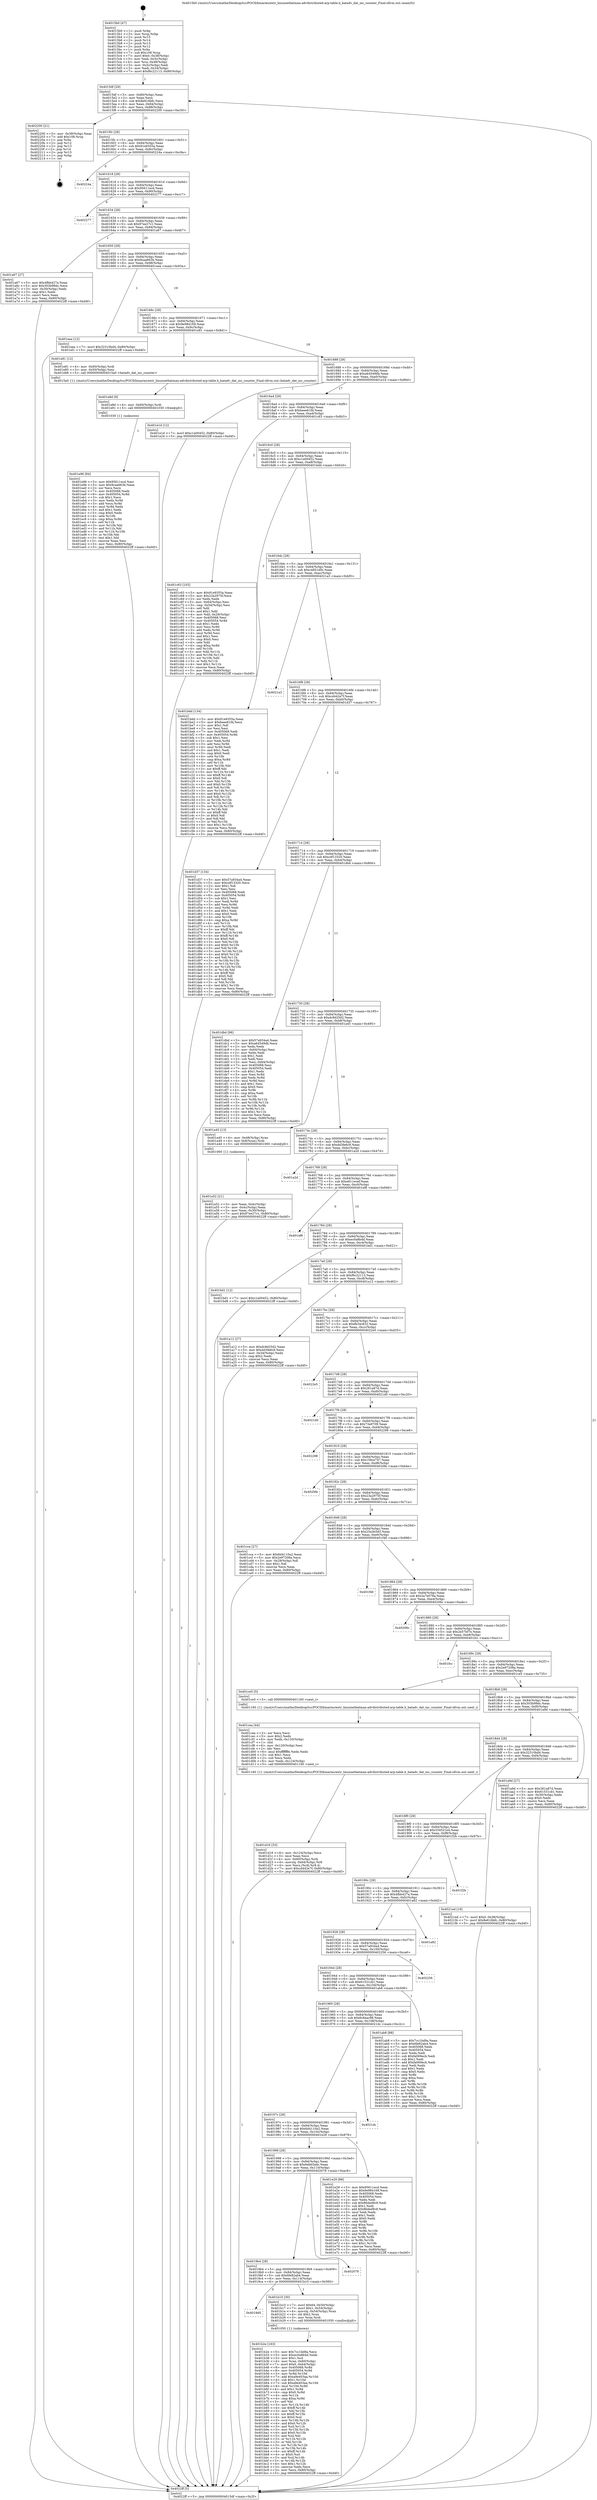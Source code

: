 digraph "0x4015b0" {
  label = "0x4015b0 (/mnt/c/Users/mathe/Desktop/tcc/POCII/binaries/extr_linuxnetbatman-advdistributed-arp-table.h_batadv_dat_inc_counter_Final-ollvm.out::main(0))"
  labelloc = "t"
  node[shape=record]

  Entry [label="",width=0.3,height=0.3,shape=circle,fillcolor=black,style=filled]
  "0x4015df" [label="{
     0x4015df [29]\l
     | [instrs]\l
     &nbsp;&nbsp;0x4015df \<+3\>: mov -0x80(%rbp),%eax\l
     &nbsp;&nbsp;0x4015e2 \<+2\>: mov %eax,%ecx\l
     &nbsp;&nbsp;0x4015e4 \<+6\>: sub $0x8e616bfc,%ecx\l
     &nbsp;&nbsp;0x4015ea \<+6\>: mov %eax,-0x84(%rbp)\l
     &nbsp;&nbsp;0x4015f0 \<+6\>: mov %ecx,-0x88(%rbp)\l
     &nbsp;&nbsp;0x4015f6 \<+6\>: je 0000000000402200 \<main+0xc50\>\l
  }"]
  "0x402200" [label="{
     0x402200 [21]\l
     | [instrs]\l
     &nbsp;&nbsp;0x402200 \<+3\>: mov -0x38(%rbp),%eax\l
     &nbsp;&nbsp;0x402203 \<+7\>: add $0x108,%rsp\l
     &nbsp;&nbsp;0x40220a \<+1\>: pop %rbx\l
     &nbsp;&nbsp;0x40220b \<+2\>: pop %r12\l
     &nbsp;&nbsp;0x40220d \<+2\>: pop %r13\l
     &nbsp;&nbsp;0x40220f \<+2\>: pop %r14\l
     &nbsp;&nbsp;0x402211 \<+2\>: pop %r15\l
     &nbsp;&nbsp;0x402213 \<+1\>: pop %rbp\l
     &nbsp;&nbsp;0x402214 \<+1\>: ret\l
  }"]
  "0x4015fc" [label="{
     0x4015fc [28]\l
     | [instrs]\l
     &nbsp;&nbsp;0x4015fc \<+5\>: jmp 0000000000401601 \<main+0x51\>\l
     &nbsp;&nbsp;0x401601 \<+6\>: mov -0x84(%rbp),%eax\l
     &nbsp;&nbsp;0x401607 \<+5\>: sub $0x91e9355a,%eax\l
     &nbsp;&nbsp;0x40160c \<+6\>: mov %eax,-0x8c(%rbp)\l
     &nbsp;&nbsp;0x401612 \<+6\>: je 000000000040224a \<main+0xc9a\>\l
  }"]
  Exit [label="",width=0.3,height=0.3,shape=circle,fillcolor=black,style=filled,peripheries=2]
  "0x40224a" [label="{
     0x40224a\l
  }", style=dashed]
  "0x401618" [label="{
     0x401618 [28]\l
     | [instrs]\l
     &nbsp;&nbsp;0x401618 \<+5\>: jmp 000000000040161d \<main+0x6d\>\l
     &nbsp;&nbsp;0x40161d \<+6\>: mov -0x84(%rbp),%eax\l
     &nbsp;&nbsp;0x401623 \<+5\>: sub $0x95611ecd,%eax\l
     &nbsp;&nbsp;0x401628 \<+6\>: mov %eax,-0x90(%rbp)\l
     &nbsp;&nbsp;0x40162e \<+6\>: je 0000000000402277 \<main+0xcc7\>\l
  }"]
  "0x401e96" [label="{
     0x401e96 [84]\l
     | [instrs]\l
     &nbsp;&nbsp;0x401e96 \<+5\>: mov $0x95611ecd,%esi\l
     &nbsp;&nbsp;0x401e9b \<+5\>: mov $0x9caa663b,%eax\l
     &nbsp;&nbsp;0x401ea0 \<+2\>: xor %ecx,%ecx\l
     &nbsp;&nbsp;0x401ea2 \<+7\>: mov 0x405068,%edx\l
     &nbsp;&nbsp;0x401ea9 \<+8\>: mov 0x405054,%r8d\l
     &nbsp;&nbsp;0x401eb1 \<+3\>: sub $0x1,%ecx\l
     &nbsp;&nbsp;0x401eb4 \<+3\>: mov %edx,%r9d\l
     &nbsp;&nbsp;0x401eb7 \<+3\>: add %ecx,%r9d\l
     &nbsp;&nbsp;0x401eba \<+4\>: imul %r9d,%edx\l
     &nbsp;&nbsp;0x401ebe \<+3\>: and $0x1,%edx\l
     &nbsp;&nbsp;0x401ec1 \<+3\>: cmp $0x0,%edx\l
     &nbsp;&nbsp;0x401ec4 \<+4\>: sete %r10b\l
     &nbsp;&nbsp;0x401ec8 \<+4\>: cmp $0xa,%r8d\l
     &nbsp;&nbsp;0x401ecc \<+4\>: setl %r11b\l
     &nbsp;&nbsp;0x401ed0 \<+3\>: mov %r10b,%bl\l
     &nbsp;&nbsp;0x401ed3 \<+3\>: and %r11b,%bl\l
     &nbsp;&nbsp;0x401ed6 \<+3\>: xor %r11b,%r10b\l
     &nbsp;&nbsp;0x401ed9 \<+3\>: or %r10b,%bl\l
     &nbsp;&nbsp;0x401edc \<+3\>: test $0x1,%bl\l
     &nbsp;&nbsp;0x401edf \<+3\>: cmovne %eax,%esi\l
     &nbsp;&nbsp;0x401ee2 \<+3\>: mov %esi,-0x80(%rbp)\l
     &nbsp;&nbsp;0x401ee5 \<+5\>: jmp 00000000004022ff \<main+0xd4f\>\l
  }"]
  "0x402277" [label="{
     0x402277\l
  }", style=dashed]
  "0x401634" [label="{
     0x401634 [28]\l
     | [instrs]\l
     &nbsp;&nbsp;0x401634 \<+5\>: jmp 0000000000401639 \<main+0x89\>\l
     &nbsp;&nbsp;0x401639 \<+6\>: mov -0x84(%rbp),%eax\l
     &nbsp;&nbsp;0x40163f \<+5\>: sub $0x97ee27c1,%eax\l
     &nbsp;&nbsp;0x401644 \<+6\>: mov %eax,-0x94(%rbp)\l
     &nbsp;&nbsp;0x40164a \<+6\>: je 0000000000401a67 \<main+0x4b7\>\l
  }"]
  "0x401e8d" [label="{
     0x401e8d [9]\l
     | [instrs]\l
     &nbsp;&nbsp;0x401e8d \<+4\>: mov -0x60(%rbp),%rdi\l
     &nbsp;&nbsp;0x401e91 \<+5\>: call 0000000000401030 \<free@plt\>\l
     | [calls]\l
     &nbsp;&nbsp;0x401030 \{1\} (unknown)\l
  }"]
  "0x401a67" [label="{
     0x401a67 [27]\l
     | [instrs]\l
     &nbsp;&nbsp;0x401a67 \<+5\>: mov $0x4fbb427a,%eax\l
     &nbsp;&nbsp;0x401a6c \<+5\>: mov $0x303b99dc,%ecx\l
     &nbsp;&nbsp;0x401a71 \<+3\>: mov -0x30(%rbp),%edx\l
     &nbsp;&nbsp;0x401a74 \<+3\>: cmp $0x1,%edx\l
     &nbsp;&nbsp;0x401a77 \<+3\>: cmovl %ecx,%eax\l
     &nbsp;&nbsp;0x401a7a \<+3\>: mov %eax,-0x80(%rbp)\l
     &nbsp;&nbsp;0x401a7d \<+5\>: jmp 00000000004022ff \<main+0xd4f\>\l
  }"]
  "0x401650" [label="{
     0x401650 [28]\l
     | [instrs]\l
     &nbsp;&nbsp;0x401650 \<+5\>: jmp 0000000000401655 \<main+0xa5\>\l
     &nbsp;&nbsp;0x401655 \<+6\>: mov -0x84(%rbp),%eax\l
     &nbsp;&nbsp;0x40165b \<+5\>: sub $0x9caa663b,%eax\l
     &nbsp;&nbsp;0x401660 \<+6\>: mov %eax,-0x98(%rbp)\l
     &nbsp;&nbsp;0x401666 \<+6\>: je 0000000000401eea \<main+0x93a\>\l
  }"]
  "0x401d16" [label="{
     0x401d16 [33]\l
     | [instrs]\l
     &nbsp;&nbsp;0x401d16 \<+6\>: mov -0x124(%rbp),%ecx\l
     &nbsp;&nbsp;0x401d1c \<+3\>: imul %eax,%ecx\l
     &nbsp;&nbsp;0x401d1f \<+4\>: mov -0x60(%rbp),%rdi\l
     &nbsp;&nbsp;0x401d23 \<+4\>: movslq -0x64(%rbp),%r8\l
     &nbsp;&nbsp;0x401d27 \<+4\>: mov %ecx,(%rdi,%r8,4)\l
     &nbsp;&nbsp;0x401d2b \<+7\>: movl $0xcd442e7f,-0x80(%rbp)\l
     &nbsp;&nbsp;0x401d32 \<+5\>: jmp 00000000004022ff \<main+0xd4f\>\l
  }"]
  "0x401eea" [label="{
     0x401eea [12]\l
     | [instrs]\l
     &nbsp;&nbsp;0x401eea \<+7\>: movl $0x32310bd4,-0x80(%rbp)\l
     &nbsp;&nbsp;0x401ef1 \<+5\>: jmp 00000000004022ff \<main+0xd4f\>\l
  }"]
  "0x40166c" [label="{
     0x40166c [28]\l
     | [instrs]\l
     &nbsp;&nbsp;0x40166c \<+5\>: jmp 0000000000401671 \<main+0xc1\>\l
     &nbsp;&nbsp;0x401671 \<+6\>: mov -0x84(%rbp),%eax\l
     &nbsp;&nbsp;0x401677 \<+5\>: sub $0x9e984169,%eax\l
     &nbsp;&nbsp;0x40167c \<+6\>: mov %eax,-0x9c(%rbp)\l
     &nbsp;&nbsp;0x401682 \<+6\>: je 0000000000401e81 \<main+0x8d1\>\l
  }"]
  "0x401cea" [label="{
     0x401cea [44]\l
     | [instrs]\l
     &nbsp;&nbsp;0x401cea \<+2\>: xor %ecx,%ecx\l
     &nbsp;&nbsp;0x401cec \<+5\>: mov $0x2,%edx\l
     &nbsp;&nbsp;0x401cf1 \<+6\>: mov %edx,-0x120(%rbp)\l
     &nbsp;&nbsp;0x401cf7 \<+1\>: cltd\l
     &nbsp;&nbsp;0x401cf8 \<+6\>: mov -0x120(%rbp),%esi\l
     &nbsp;&nbsp;0x401cfe \<+2\>: idiv %esi\l
     &nbsp;&nbsp;0x401d00 \<+6\>: imul $0xfffffffe,%edx,%edx\l
     &nbsp;&nbsp;0x401d06 \<+3\>: sub $0x1,%ecx\l
     &nbsp;&nbsp;0x401d09 \<+2\>: sub %ecx,%edx\l
     &nbsp;&nbsp;0x401d0b \<+6\>: mov %edx,-0x124(%rbp)\l
     &nbsp;&nbsp;0x401d11 \<+5\>: call 0000000000401160 \<next_i\>\l
     | [calls]\l
     &nbsp;&nbsp;0x401160 \{1\} (/mnt/c/Users/mathe/Desktop/tcc/POCII/binaries/extr_linuxnetbatman-advdistributed-arp-table.h_batadv_dat_inc_counter_Final-ollvm.out::next_i)\l
  }"]
  "0x401e81" [label="{
     0x401e81 [12]\l
     | [instrs]\l
     &nbsp;&nbsp;0x401e81 \<+4\>: mov -0x60(%rbp),%rdi\l
     &nbsp;&nbsp;0x401e85 \<+3\>: mov -0x50(%rbp),%esi\l
     &nbsp;&nbsp;0x401e88 \<+5\>: call 00000000004015a0 \<batadv_dat_inc_counter\>\l
     | [calls]\l
     &nbsp;&nbsp;0x4015a0 \{1\} (/mnt/c/Users/mathe/Desktop/tcc/POCII/binaries/extr_linuxnetbatman-advdistributed-arp-table.h_batadv_dat_inc_counter_Final-ollvm.out::batadv_dat_inc_counter)\l
  }"]
  "0x401688" [label="{
     0x401688 [28]\l
     | [instrs]\l
     &nbsp;&nbsp;0x401688 \<+5\>: jmp 000000000040168d \<main+0xdd\>\l
     &nbsp;&nbsp;0x40168d \<+6\>: mov -0x84(%rbp),%eax\l
     &nbsp;&nbsp;0x401693 \<+5\>: sub $0xa64549db,%eax\l
     &nbsp;&nbsp;0x401698 \<+6\>: mov %eax,-0xa0(%rbp)\l
     &nbsp;&nbsp;0x40169e \<+6\>: je 0000000000401e1d \<main+0x86d\>\l
  }"]
  "0x401b2e" [label="{
     0x401b2e [163]\l
     | [instrs]\l
     &nbsp;&nbsp;0x401b2e \<+5\>: mov $0x7cc1bd9a,%ecx\l
     &nbsp;&nbsp;0x401b33 \<+5\>: mov $0xec0a8b4d,%edx\l
     &nbsp;&nbsp;0x401b38 \<+3\>: mov $0x1,%sil\l
     &nbsp;&nbsp;0x401b3b \<+4\>: mov %rax,-0x60(%rbp)\l
     &nbsp;&nbsp;0x401b3f \<+7\>: movl $0x0,-0x64(%rbp)\l
     &nbsp;&nbsp;0x401b46 \<+8\>: mov 0x405068,%r8d\l
     &nbsp;&nbsp;0x401b4e \<+8\>: mov 0x405054,%r9d\l
     &nbsp;&nbsp;0x401b56 \<+3\>: mov %r8d,%r10d\l
     &nbsp;&nbsp;0x401b59 \<+7\>: add $0xa9e403aa,%r10d\l
     &nbsp;&nbsp;0x401b60 \<+4\>: sub $0x1,%r10d\l
     &nbsp;&nbsp;0x401b64 \<+7\>: sub $0xa9e403aa,%r10d\l
     &nbsp;&nbsp;0x401b6b \<+4\>: imul %r10d,%r8d\l
     &nbsp;&nbsp;0x401b6f \<+4\>: and $0x1,%r8d\l
     &nbsp;&nbsp;0x401b73 \<+4\>: cmp $0x0,%r8d\l
     &nbsp;&nbsp;0x401b77 \<+4\>: sete %r11b\l
     &nbsp;&nbsp;0x401b7b \<+4\>: cmp $0xa,%r9d\l
     &nbsp;&nbsp;0x401b7f \<+3\>: setl %bl\l
     &nbsp;&nbsp;0x401b82 \<+3\>: mov %r11b,%r14b\l
     &nbsp;&nbsp;0x401b85 \<+4\>: xor $0xff,%r14b\l
     &nbsp;&nbsp;0x401b89 \<+3\>: mov %bl,%r15b\l
     &nbsp;&nbsp;0x401b8c \<+4\>: xor $0xff,%r15b\l
     &nbsp;&nbsp;0x401b90 \<+4\>: xor $0x0,%sil\l
     &nbsp;&nbsp;0x401b94 \<+3\>: mov %r14b,%r12b\l
     &nbsp;&nbsp;0x401b97 \<+4\>: and $0x0,%r12b\l
     &nbsp;&nbsp;0x401b9b \<+3\>: and %sil,%r11b\l
     &nbsp;&nbsp;0x401b9e \<+3\>: mov %r15b,%r13b\l
     &nbsp;&nbsp;0x401ba1 \<+4\>: and $0x0,%r13b\l
     &nbsp;&nbsp;0x401ba5 \<+3\>: and %sil,%bl\l
     &nbsp;&nbsp;0x401ba8 \<+3\>: or %r11b,%r12b\l
     &nbsp;&nbsp;0x401bab \<+3\>: or %bl,%r13b\l
     &nbsp;&nbsp;0x401bae \<+3\>: xor %r13b,%r12b\l
     &nbsp;&nbsp;0x401bb1 \<+3\>: or %r15b,%r14b\l
     &nbsp;&nbsp;0x401bb4 \<+4\>: xor $0xff,%r14b\l
     &nbsp;&nbsp;0x401bb8 \<+4\>: or $0x0,%sil\l
     &nbsp;&nbsp;0x401bbc \<+3\>: and %sil,%r14b\l
     &nbsp;&nbsp;0x401bbf \<+3\>: or %r14b,%r12b\l
     &nbsp;&nbsp;0x401bc2 \<+4\>: test $0x1,%r12b\l
     &nbsp;&nbsp;0x401bc6 \<+3\>: cmovne %edx,%ecx\l
     &nbsp;&nbsp;0x401bc9 \<+3\>: mov %ecx,-0x80(%rbp)\l
     &nbsp;&nbsp;0x401bcc \<+5\>: jmp 00000000004022ff \<main+0xd4f\>\l
  }"]
  "0x401e1d" [label="{
     0x401e1d [12]\l
     | [instrs]\l
     &nbsp;&nbsp;0x401e1d \<+7\>: movl $0xc1a00452,-0x80(%rbp)\l
     &nbsp;&nbsp;0x401e24 \<+5\>: jmp 00000000004022ff \<main+0xd4f\>\l
  }"]
  "0x4016a4" [label="{
     0x4016a4 [28]\l
     | [instrs]\l
     &nbsp;&nbsp;0x4016a4 \<+5\>: jmp 00000000004016a9 \<main+0xf9\>\l
     &nbsp;&nbsp;0x4016a9 \<+6\>: mov -0x84(%rbp),%eax\l
     &nbsp;&nbsp;0x4016af \<+5\>: sub $0xbeee61fd,%eax\l
     &nbsp;&nbsp;0x4016b4 \<+6\>: mov %eax,-0xa4(%rbp)\l
     &nbsp;&nbsp;0x4016ba \<+6\>: je 0000000000401c63 \<main+0x6b3\>\l
  }"]
  "0x4019d0" [label="{
     0x4019d0\l
  }", style=dashed]
  "0x401c63" [label="{
     0x401c63 [103]\l
     | [instrs]\l
     &nbsp;&nbsp;0x401c63 \<+5\>: mov $0x91e9355a,%eax\l
     &nbsp;&nbsp;0x401c68 \<+5\>: mov $0x23a2975f,%ecx\l
     &nbsp;&nbsp;0x401c6d \<+2\>: xor %edx,%edx\l
     &nbsp;&nbsp;0x401c6f \<+3\>: mov -0x64(%rbp),%esi\l
     &nbsp;&nbsp;0x401c72 \<+3\>: cmp -0x54(%rbp),%esi\l
     &nbsp;&nbsp;0x401c75 \<+4\>: setl %dil\l
     &nbsp;&nbsp;0x401c79 \<+4\>: and $0x1,%dil\l
     &nbsp;&nbsp;0x401c7d \<+4\>: mov %dil,-0x29(%rbp)\l
     &nbsp;&nbsp;0x401c81 \<+7\>: mov 0x405068,%esi\l
     &nbsp;&nbsp;0x401c88 \<+8\>: mov 0x405054,%r8d\l
     &nbsp;&nbsp;0x401c90 \<+3\>: sub $0x1,%edx\l
     &nbsp;&nbsp;0x401c93 \<+3\>: mov %esi,%r9d\l
     &nbsp;&nbsp;0x401c96 \<+3\>: add %edx,%r9d\l
     &nbsp;&nbsp;0x401c99 \<+4\>: imul %r9d,%esi\l
     &nbsp;&nbsp;0x401c9d \<+3\>: and $0x1,%esi\l
     &nbsp;&nbsp;0x401ca0 \<+3\>: cmp $0x0,%esi\l
     &nbsp;&nbsp;0x401ca3 \<+4\>: sete %dil\l
     &nbsp;&nbsp;0x401ca7 \<+4\>: cmp $0xa,%r8d\l
     &nbsp;&nbsp;0x401cab \<+4\>: setl %r10b\l
     &nbsp;&nbsp;0x401caf \<+3\>: mov %dil,%r11b\l
     &nbsp;&nbsp;0x401cb2 \<+3\>: and %r10b,%r11b\l
     &nbsp;&nbsp;0x401cb5 \<+3\>: xor %r10b,%dil\l
     &nbsp;&nbsp;0x401cb8 \<+3\>: or %dil,%r11b\l
     &nbsp;&nbsp;0x401cbb \<+4\>: test $0x1,%r11b\l
     &nbsp;&nbsp;0x401cbf \<+3\>: cmovne %ecx,%eax\l
     &nbsp;&nbsp;0x401cc2 \<+3\>: mov %eax,-0x80(%rbp)\l
     &nbsp;&nbsp;0x401cc5 \<+5\>: jmp 00000000004022ff \<main+0xd4f\>\l
  }"]
  "0x4016c0" [label="{
     0x4016c0 [28]\l
     | [instrs]\l
     &nbsp;&nbsp;0x4016c0 \<+5\>: jmp 00000000004016c5 \<main+0x115\>\l
     &nbsp;&nbsp;0x4016c5 \<+6\>: mov -0x84(%rbp),%eax\l
     &nbsp;&nbsp;0x4016cb \<+5\>: sub $0xc1a00452,%eax\l
     &nbsp;&nbsp;0x4016d0 \<+6\>: mov %eax,-0xa8(%rbp)\l
     &nbsp;&nbsp;0x4016d6 \<+6\>: je 0000000000401bdd \<main+0x62d\>\l
  }"]
  "0x401b10" [label="{
     0x401b10 [30]\l
     | [instrs]\l
     &nbsp;&nbsp;0x401b10 \<+7\>: movl $0x64,-0x50(%rbp)\l
     &nbsp;&nbsp;0x401b17 \<+7\>: movl $0x1,-0x54(%rbp)\l
     &nbsp;&nbsp;0x401b1e \<+4\>: movslq -0x54(%rbp),%rax\l
     &nbsp;&nbsp;0x401b22 \<+4\>: shl $0x2,%rax\l
     &nbsp;&nbsp;0x401b26 \<+3\>: mov %rax,%rdi\l
     &nbsp;&nbsp;0x401b29 \<+5\>: call 0000000000401050 \<malloc@plt\>\l
     | [calls]\l
     &nbsp;&nbsp;0x401050 \{1\} (unknown)\l
  }"]
  "0x401bdd" [label="{
     0x401bdd [134]\l
     | [instrs]\l
     &nbsp;&nbsp;0x401bdd \<+5\>: mov $0x91e9355a,%eax\l
     &nbsp;&nbsp;0x401be2 \<+5\>: mov $0xbeee61fd,%ecx\l
     &nbsp;&nbsp;0x401be7 \<+2\>: mov $0x1,%dl\l
     &nbsp;&nbsp;0x401be9 \<+2\>: xor %esi,%esi\l
     &nbsp;&nbsp;0x401beb \<+7\>: mov 0x405068,%edi\l
     &nbsp;&nbsp;0x401bf2 \<+8\>: mov 0x405054,%r8d\l
     &nbsp;&nbsp;0x401bfa \<+3\>: sub $0x1,%esi\l
     &nbsp;&nbsp;0x401bfd \<+3\>: mov %edi,%r9d\l
     &nbsp;&nbsp;0x401c00 \<+3\>: add %esi,%r9d\l
     &nbsp;&nbsp;0x401c03 \<+4\>: imul %r9d,%edi\l
     &nbsp;&nbsp;0x401c07 \<+3\>: and $0x1,%edi\l
     &nbsp;&nbsp;0x401c0a \<+3\>: cmp $0x0,%edi\l
     &nbsp;&nbsp;0x401c0d \<+4\>: sete %r10b\l
     &nbsp;&nbsp;0x401c11 \<+4\>: cmp $0xa,%r8d\l
     &nbsp;&nbsp;0x401c15 \<+4\>: setl %r11b\l
     &nbsp;&nbsp;0x401c19 \<+3\>: mov %r10b,%bl\l
     &nbsp;&nbsp;0x401c1c \<+3\>: xor $0xff,%bl\l
     &nbsp;&nbsp;0x401c1f \<+3\>: mov %r11b,%r14b\l
     &nbsp;&nbsp;0x401c22 \<+4\>: xor $0xff,%r14b\l
     &nbsp;&nbsp;0x401c26 \<+3\>: xor $0x0,%dl\l
     &nbsp;&nbsp;0x401c29 \<+3\>: mov %bl,%r15b\l
     &nbsp;&nbsp;0x401c2c \<+4\>: and $0x0,%r15b\l
     &nbsp;&nbsp;0x401c30 \<+3\>: and %dl,%r10b\l
     &nbsp;&nbsp;0x401c33 \<+3\>: mov %r14b,%r12b\l
     &nbsp;&nbsp;0x401c36 \<+4\>: and $0x0,%r12b\l
     &nbsp;&nbsp;0x401c3a \<+3\>: and %dl,%r11b\l
     &nbsp;&nbsp;0x401c3d \<+3\>: or %r10b,%r15b\l
     &nbsp;&nbsp;0x401c40 \<+3\>: or %r11b,%r12b\l
     &nbsp;&nbsp;0x401c43 \<+3\>: xor %r12b,%r15b\l
     &nbsp;&nbsp;0x401c46 \<+3\>: or %r14b,%bl\l
     &nbsp;&nbsp;0x401c49 \<+3\>: xor $0xff,%bl\l
     &nbsp;&nbsp;0x401c4c \<+3\>: or $0x0,%dl\l
     &nbsp;&nbsp;0x401c4f \<+2\>: and %dl,%bl\l
     &nbsp;&nbsp;0x401c51 \<+3\>: or %bl,%r15b\l
     &nbsp;&nbsp;0x401c54 \<+4\>: test $0x1,%r15b\l
     &nbsp;&nbsp;0x401c58 \<+3\>: cmovne %ecx,%eax\l
     &nbsp;&nbsp;0x401c5b \<+3\>: mov %eax,-0x80(%rbp)\l
     &nbsp;&nbsp;0x401c5e \<+5\>: jmp 00000000004022ff \<main+0xd4f\>\l
  }"]
  "0x4016dc" [label="{
     0x4016dc [28]\l
     | [instrs]\l
     &nbsp;&nbsp;0x4016dc \<+5\>: jmp 00000000004016e1 \<main+0x131\>\l
     &nbsp;&nbsp;0x4016e1 \<+6\>: mov -0x84(%rbp),%eax\l
     &nbsp;&nbsp;0x4016e7 \<+5\>: sub $0xc4851d0c,%eax\l
     &nbsp;&nbsp;0x4016ec \<+6\>: mov %eax,-0xac(%rbp)\l
     &nbsp;&nbsp;0x4016f2 \<+6\>: je 00000000004021a3 \<main+0xbf3\>\l
  }"]
  "0x4019b4" [label="{
     0x4019b4 [28]\l
     | [instrs]\l
     &nbsp;&nbsp;0x4019b4 \<+5\>: jmp 00000000004019b9 \<main+0x409\>\l
     &nbsp;&nbsp;0x4019b9 \<+6\>: mov -0x84(%rbp),%eax\l
     &nbsp;&nbsp;0x4019bf \<+5\>: sub $0x6fe82ab4,%eax\l
     &nbsp;&nbsp;0x4019c4 \<+6\>: mov %eax,-0x114(%rbp)\l
     &nbsp;&nbsp;0x4019ca \<+6\>: je 0000000000401b10 \<main+0x560\>\l
  }"]
  "0x4021a3" [label="{
     0x4021a3\l
  }", style=dashed]
  "0x4016f8" [label="{
     0x4016f8 [28]\l
     | [instrs]\l
     &nbsp;&nbsp;0x4016f8 \<+5\>: jmp 00000000004016fd \<main+0x14d\>\l
     &nbsp;&nbsp;0x4016fd \<+6\>: mov -0x84(%rbp),%eax\l
     &nbsp;&nbsp;0x401703 \<+5\>: sub $0xcd442e7f,%eax\l
     &nbsp;&nbsp;0x401708 \<+6\>: mov %eax,-0xb0(%rbp)\l
     &nbsp;&nbsp;0x40170e \<+6\>: je 0000000000401d37 \<main+0x787\>\l
  }"]
  "0x402078" [label="{
     0x402078\l
  }", style=dashed]
  "0x401d37" [label="{
     0x401d37 [134]\l
     | [instrs]\l
     &nbsp;&nbsp;0x401d37 \<+5\>: mov $0x57a934a4,%eax\l
     &nbsp;&nbsp;0x401d3c \<+5\>: mov $0xcdf13320,%ecx\l
     &nbsp;&nbsp;0x401d41 \<+2\>: mov $0x1,%dl\l
     &nbsp;&nbsp;0x401d43 \<+2\>: xor %esi,%esi\l
     &nbsp;&nbsp;0x401d45 \<+7\>: mov 0x405068,%edi\l
     &nbsp;&nbsp;0x401d4c \<+8\>: mov 0x405054,%r8d\l
     &nbsp;&nbsp;0x401d54 \<+3\>: sub $0x1,%esi\l
     &nbsp;&nbsp;0x401d57 \<+3\>: mov %edi,%r9d\l
     &nbsp;&nbsp;0x401d5a \<+3\>: add %esi,%r9d\l
     &nbsp;&nbsp;0x401d5d \<+4\>: imul %r9d,%edi\l
     &nbsp;&nbsp;0x401d61 \<+3\>: and $0x1,%edi\l
     &nbsp;&nbsp;0x401d64 \<+3\>: cmp $0x0,%edi\l
     &nbsp;&nbsp;0x401d67 \<+4\>: sete %r10b\l
     &nbsp;&nbsp;0x401d6b \<+4\>: cmp $0xa,%r8d\l
     &nbsp;&nbsp;0x401d6f \<+4\>: setl %r11b\l
     &nbsp;&nbsp;0x401d73 \<+3\>: mov %r10b,%bl\l
     &nbsp;&nbsp;0x401d76 \<+3\>: xor $0xff,%bl\l
     &nbsp;&nbsp;0x401d79 \<+3\>: mov %r11b,%r14b\l
     &nbsp;&nbsp;0x401d7c \<+4\>: xor $0xff,%r14b\l
     &nbsp;&nbsp;0x401d80 \<+3\>: xor $0x0,%dl\l
     &nbsp;&nbsp;0x401d83 \<+3\>: mov %bl,%r15b\l
     &nbsp;&nbsp;0x401d86 \<+4\>: and $0x0,%r15b\l
     &nbsp;&nbsp;0x401d8a \<+3\>: and %dl,%r10b\l
     &nbsp;&nbsp;0x401d8d \<+3\>: mov %r14b,%r12b\l
     &nbsp;&nbsp;0x401d90 \<+4\>: and $0x0,%r12b\l
     &nbsp;&nbsp;0x401d94 \<+3\>: and %dl,%r11b\l
     &nbsp;&nbsp;0x401d97 \<+3\>: or %r10b,%r15b\l
     &nbsp;&nbsp;0x401d9a \<+3\>: or %r11b,%r12b\l
     &nbsp;&nbsp;0x401d9d \<+3\>: xor %r12b,%r15b\l
     &nbsp;&nbsp;0x401da0 \<+3\>: or %r14b,%bl\l
     &nbsp;&nbsp;0x401da3 \<+3\>: xor $0xff,%bl\l
     &nbsp;&nbsp;0x401da6 \<+3\>: or $0x0,%dl\l
     &nbsp;&nbsp;0x401da9 \<+2\>: and %dl,%bl\l
     &nbsp;&nbsp;0x401dab \<+3\>: or %bl,%r15b\l
     &nbsp;&nbsp;0x401dae \<+4\>: test $0x1,%r15b\l
     &nbsp;&nbsp;0x401db2 \<+3\>: cmovne %ecx,%eax\l
     &nbsp;&nbsp;0x401db5 \<+3\>: mov %eax,-0x80(%rbp)\l
     &nbsp;&nbsp;0x401db8 \<+5\>: jmp 00000000004022ff \<main+0xd4f\>\l
  }"]
  "0x401714" [label="{
     0x401714 [28]\l
     | [instrs]\l
     &nbsp;&nbsp;0x401714 \<+5\>: jmp 0000000000401719 \<main+0x169\>\l
     &nbsp;&nbsp;0x401719 \<+6\>: mov -0x84(%rbp),%eax\l
     &nbsp;&nbsp;0x40171f \<+5\>: sub $0xcdf13320,%eax\l
     &nbsp;&nbsp;0x401724 \<+6\>: mov %eax,-0xb4(%rbp)\l
     &nbsp;&nbsp;0x40172a \<+6\>: je 0000000000401dbd \<main+0x80d\>\l
  }"]
  "0x401998" [label="{
     0x401998 [28]\l
     | [instrs]\l
     &nbsp;&nbsp;0x401998 \<+5\>: jmp 000000000040199d \<main+0x3ed\>\l
     &nbsp;&nbsp;0x40199d \<+6\>: mov -0x84(%rbp),%eax\l
     &nbsp;&nbsp;0x4019a3 \<+5\>: sub $0x6eb65adc,%eax\l
     &nbsp;&nbsp;0x4019a8 \<+6\>: mov %eax,-0x110(%rbp)\l
     &nbsp;&nbsp;0x4019ae \<+6\>: je 0000000000402078 \<main+0xac8\>\l
  }"]
  "0x401dbd" [label="{
     0x401dbd [96]\l
     | [instrs]\l
     &nbsp;&nbsp;0x401dbd \<+5\>: mov $0x57a934a4,%eax\l
     &nbsp;&nbsp;0x401dc2 \<+5\>: mov $0xa64549db,%ecx\l
     &nbsp;&nbsp;0x401dc7 \<+2\>: xor %edx,%edx\l
     &nbsp;&nbsp;0x401dc9 \<+3\>: mov -0x64(%rbp),%esi\l
     &nbsp;&nbsp;0x401dcc \<+2\>: mov %edx,%edi\l
     &nbsp;&nbsp;0x401dce \<+3\>: sub $0x1,%edi\l
     &nbsp;&nbsp;0x401dd1 \<+2\>: sub %edi,%esi\l
     &nbsp;&nbsp;0x401dd3 \<+3\>: mov %esi,-0x64(%rbp)\l
     &nbsp;&nbsp;0x401dd6 \<+7\>: mov 0x405068,%esi\l
     &nbsp;&nbsp;0x401ddd \<+7\>: mov 0x405054,%edi\l
     &nbsp;&nbsp;0x401de4 \<+3\>: sub $0x1,%edx\l
     &nbsp;&nbsp;0x401de7 \<+3\>: mov %esi,%r8d\l
     &nbsp;&nbsp;0x401dea \<+3\>: add %edx,%r8d\l
     &nbsp;&nbsp;0x401ded \<+4\>: imul %r8d,%esi\l
     &nbsp;&nbsp;0x401df1 \<+3\>: and $0x1,%esi\l
     &nbsp;&nbsp;0x401df4 \<+3\>: cmp $0x0,%esi\l
     &nbsp;&nbsp;0x401df7 \<+4\>: sete %r9b\l
     &nbsp;&nbsp;0x401dfb \<+3\>: cmp $0xa,%edi\l
     &nbsp;&nbsp;0x401dfe \<+4\>: setl %r10b\l
     &nbsp;&nbsp;0x401e02 \<+3\>: mov %r9b,%r11b\l
     &nbsp;&nbsp;0x401e05 \<+3\>: and %r10b,%r11b\l
     &nbsp;&nbsp;0x401e08 \<+3\>: xor %r10b,%r9b\l
     &nbsp;&nbsp;0x401e0b \<+3\>: or %r9b,%r11b\l
     &nbsp;&nbsp;0x401e0e \<+4\>: test $0x1,%r11b\l
     &nbsp;&nbsp;0x401e12 \<+3\>: cmovne %ecx,%eax\l
     &nbsp;&nbsp;0x401e15 \<+3\>: mov %eax,-0x80(%rbp)\l
     &nbsp;&nbsp;0x401e18 \<+5\>: jmp 00000000004022ff \<main+0xd4f\>\l
  }"]
  "0x401730" [label="{
     0x401730 [28]\l
     | [instrs]\l
     &nbsp;&nbsp;0x401730 \<+5\>: jmp 0000000000401735 \<main+0x185\>\l
     &nbsp;&nbsp;0x401735 \<+6\>: mov -0x84(%rbp),%eax\l
     &nbsp;&nbsp;0x40173b \<+5\>: sub $0xdc8d25d2,%eax\l
     &nbsp;&nbsp;0x401740 \<+6\>: mov %eax,-0xb8(%rbp)\l
     &nbsp;&nbsp;0x401746 \<+6\>: je 0000000000401a45 \<main+0x495\>\l
  }"]
  "0x401e29" [label="{
     0x401e29 [88]\l
     | [instrs]\l
     &nbsp;&nbsp;0x401e29 \<+5\>: mov $0x95611ecd,%eax\l
     &nbsp;&nbsp;0x401e2e \<+5\>: mov $0x9e984169,%ecx\l
     &nbsp;&nbsp;0x401e33 \<+7\>: mov 0x405068,%edx\l
     &nbsp;&nbsp;0x401e3a \<+7\>: mov 0x405054,%esi\l
     &nbsp;&nbsp;0x401e41 \<+2\>: mov %edx,%edi\l
     &nbsp;&nbsp;0x401e43 \<+6\>: sub $0x86ded9c9,%edi\l
     &nbsp;&nbsp;0x401e49 \<+3\>: sub $0x1,%edi\l
     &nbsp;&nbsp;0x401e4c \<+6\>: add $0x86ded9c9,%edi\l
     &nbsp;&nbsp;0x401e52 \<+3\>: imul %edi,%edx\l
     &nbsp;&nbsp;0x401e55 \<+3\>: and $0x1,%edx\l
     &nbsp;&nbsp;0x401e58 \<+3\>: cmp $0x0,%edx\l
     &nbsp;&nbsp;0x401e5b \<+4\>: sete %r8b\l
     &nbsp;&nbsp;0x401e5f \<+3\>: cmp $0xa,%esi\l
     &nbsp;&nbsp;0x401e62 \<+4\>: setl %r9b\l
     &nbsp;&nbsp;0x401e66 \<+3\>: mov %r8b,%r10b\l
     &nbsp;&nbsp;0x401e69 \<+3\>: and %r9b,%r10b\l
     &nbsp;&nbsp;0x401e6c \<+3\>: xor %r9b,%r8b\l
     &nbsp;&nbsp;0x401e6f \<+3\>: or %r8b,%r10b\l
     &nbsp;&nbsp;0x401e72 \<+4\>: test $0x1,%r10b\l
     &nbsp;&nbsp;0x401e76 \<+3\>: cmovne %ecx,%eax\l
     &nbsp;&nbsp;0x401e79 \<+3\>: mov %eax,-0x80(%rbp)\l
     &nbsp;&nbsp;0x401e7c \<+5\>: jmp 00000000004022ff \<main+0xd4f\>\l
  }"]
  "0x401a45" [label="{
     0x401a45 [13]\l
     | [instrs]\l
     &nbsp;&nbsp;0x401a45 \<+4\>: mov -0x48(%rbp),%rax\l
     &nbsp;&nbsp;0x401a49 \<+4\>: mov 0x8(%rax),%rdi\l
     &nbsp;&nbsp;0x401a4d \<+5\>: call 0000000000401060 \<atoi@plt\>\l
     | [calls]\l
     &nbsp;&nbsp;0x401060 \{1\} (unknown)\l
  }"]
  "0x40174c" [label="{
     0x40174c [28]\l
     | [instrs]\l
     &nbsp;&nbsp;0x40174c \<+5\>: jmp 0000000000401751 \<main+0x1a1\>\l
     &nbsp;&nbsp;0x401751 \<+6\>: mov -0x84(%rbp),%eax\l
     &nbsp;&nbsp;0x401757 \<+5\>: sub $0xdd3fe6c9,%eax\l
     &nbsp;&nbsp;0x40175c \<+6\>: mov %eax,-0xbc(%rbp)\l
     &nbsp;&nbsp;0x401762 \<+6\>: je 0000000000401a2d \<main+0x47d\>\l
  }"]
  "0x40197c" [label="{
     0x40197c [28]\l
     | [instrs]\l
     &nbsp;&nbsp;0x40197c \<+5\>: jmp 0000000000401981 \<main+0x3d1\>\l
     &nbsp;&nbsp;0x401981 \<+6\>: mov -0x84(%rbp),%eax\l
     &nbsp;&nbsp;0x401987 \<+5\>: sub $0x6d4110a2,%eax\l
     &nbsp;&nbsp;0x40198c \<+6\>: mov %eax,-0x10c(%rbp)\l
     &nbsp;&nbsp;0x401992 \<+6\>: je 0000000000401e29 \<main+0x879\>\l
  }"]
  "0x401a2d" [label="{
     0x401a2d\l
  }", style=dashed]
  "0x401768" [label="{
     0x401768 [28]\l
     | [instrs]\l
     &nbsp;&nbsp;0x401768 \<+5\>: jmp 000000000040176d \<main+0x1bd\>\l
     &nbsp;&nbsp;0x40176d \<+6\>: mov -0x84(%rbp),%eax\l
     &nbsp;&nbsp;0x401773 \<+5\>: sub $0xe611ecef,%eax\l
     &nbsp;&nbsp;0x401778 \<+6\>: mov %eax,-0xc0(%rbp)\l
     &nbsp;&nbsp;0x40177e \<+6\>: je 0000000000401ef6 \<main+0x946\>\l
  }"]
  "0x4021dc" [label="{
     0x4021dc\l
  }", style=dashed]
  "0x401ef6" [label="{
     0x401ef6\l
  }", style=dashed]
  "0x401784" [label="{
     0x401784 [28]\l
     | [instrs]\l
     &nbsp;&nbsp;0x401784 \<+5\>: jmp 0000000000401789 \<main+0x1d9\>\l
     &nbsp;&nbsp;0x401789 \<+6\>: mov -0x84(%rbp),%eax\l
     &nbsp;&nbsp;0x40178f \<+5\>: sub $0xec0a8b4d,%eax\l
     &nbsp;&nbsp;0x401794 \<+6\>: mov %eax,-0xc4(%rbp)\l
     &nbsp;&nbsp;0x40179a \<+6\>: je 0000000000401bd1 \<main+0x621\>\l
  }"]
  "0x401960" [label="{
     0x401960 [28]\l
     | [instrs]\l
     &nbsp;&nbsp;0x401960 \<+5\>: jmp 0000000000401965 \<main+0x3b5\>\l
     &nbsp;&nbsp;0x401965 \<+6\>: mov -0x84(%rbp),%eax\l
     &nbsp;&nbsp;0x40196b \<+5\>: sub $0x6c6eac98,%eax\l
     &nbsp;&nbsp;0x401970 \<+6\>: mov %eax,-0x108(%rbp)\l
     &nbsp;&nbsp;0x401976 \<+6\>: je 00000000004021dc \<main+0xc2c\>\l
  }"]
  "0x401bd1" [label="{
     0x401bd1 [12]\l
     | [instrs]\l
     &nbsp;&nbsp;0x401bd1 \<+7\>: movl $0xc1a00452,-0x80(%rbp)\l
     &nbsp;&nbsp;0x401bd8 \<+5\>: jmp 00000000004022ff \<main+0xd4f\>\l
  }"]
  "0x4017a0" [label="{
     0x4017a0 [28]\l
     | [instrs]\l
     &nbsp;&nbsp;0x4017a0 \<+5\>: jmp 00000000004017a5 \<main+0x1f5\>\l
     &nbsp;&nbsp;0x4017a5 \<+6\>: mov -0x84(%rbp),%eax\l
     &nbsp;&nbsp;0x4017ab \<+5\>: sub $0xf6c22113,%eax\l
     &nbsp;&nbsp;0x4017b0 \<+6\>: mov %eax,-0xc8(%rbp)\l
     &nbsp;&nbsp;0x4017b6 \<+6\>: je 0000000000401a12 \<main+0x462\>\l
  }"]
  "0x401ab8" [label="{
     0x401ab8 [88]\l
     | [instrs]\l
     &nbsp;&nbsp;0x401ab8 \<+5\>: mov $0x7cc1bd9a,%eax\l
     &nbsp;&nbsp;0x401abd \<+5\>: mov $0x6fe82ab4,%ecx\l
     &nbsp;&nbsp;0x401ac2 \<+7\>: mov 0x405068,%edx\l
     &nbsp;&nbsp;0x401ac9 \<+7\>: mov 0x405054,%esi\l
     &nbsp;&nbsp;0x401ad0 \<+2\>: mov %edx,%edi\l
     &nbsp;&nbsp;0x401ad2 \<+6\>: sub $0xfa069ecb,%edi\l
     &nbsp;&nbsp;0x401ad8 \<+3\>: sub $0x1,%edi\l
     &nbsp;&nbsp;0x401adb \<+6\>: add $0xfa069ecb,%edi\l
     &nbsp;&nbsp;0x401ae1 \<+3\>: imul %edi,%edx\l
     &nbsp;&nbsp;0x401ae4 \<+3\>: and $0x1,%edx\l
     &nbsp;&nbsp;0x401ae7 \<+3\>: cmp $0x0,%edx\l
     &nbsp;&nbsp;0x401aea \<+4\>: sete %r8b\l
     &nbsp;&nbsp;0x401aee \<+3\>: cmp $0xa,%esi\l
     &nbsp;&nbsp;0x401af1 \<+4\>: setl %r9b\l
     &nbsp;&nbsp;0x401af5 \<+3\>: mov %r8b,%r10b\l
     &nbsp;&nbsp;0x401af8 \<+3\>: and %r9b,%r10b\l
     &nbsp;&nbsp;0x401afb \<+3\>: xor %r9b,%r8b\l
     &nbsp;&nbsp;0x401afe \<+3\>: or %r8b,%r10b\l
     &nbsp;&nbsp;0x401b01 \<+4\>: test $0x1,%r10b\l
     &nbsp;&nbsp;0x401b05 \<+3\>: cmovne %ecx,%eax\l
     &nbsp;&nbsp;0x401b08 \<+3\>: mov %eax,-0x80(%rbp)\l
     &nbsp;&nbsp;0x401b0b \<+5\>: jmp 00000000004022ff \<main+0xd4f\>\l
  }"]
  "0x401a12" [label="{
     0x401a12 [27]\l
     | [instrs]\l
     &nbsp;&nbsp;0x401a12 \<+5\>: mov $0xdc8d25d2,%eax\l
     &nbsp;&nbsp;0x401a17 \<+5\>: mov $0xdd3fe6c9,%ecx\l
     &nbsp;&nbsp;0x401a1c \<+3\>: mov -0x34(%rbp),%edx\l
     &nbsp;&nbsp;0x401a1f \<+3\>: cmp $0x2,%edx\l
     &nbsp;&nbsp;0x401a22 \<+3\>: cmovne %ecx,%eax\l
     &nbsp;&nbsp;0x401a25 \<+3\>: mov %eax,-0x80(%rbp)\l
     &nbsp;&nbsp;0x401a28 \<+5\>: jmp 00000000004022ff \<main+0xd4f\>\l
  }"]
  "0x4017bc" [label="{
     0x4017bc [28]\l
     | [instrs]\l
     &nbsp;&nbsp;0x4017bc \<+5\>: jmp 00000000004017c1 \<main+0x211\>\l
     &nbsp;&nbsp;0x4017c1 \<+6\>: mov -0x84(%rbp),%eax\l
     &nbsp;&nbsp;0x4017c7 \<+5\>: sub $0xfb34c832,%eax\l
     &nbsp;&nbsp;0x4017cc \<+6\>: mov %eax,-0xcc(%rbp)\l
     &nbsp;&nbsp;0x4017d2 \<+6\>: je 00000000004022e5 \<main+0xd35\>\l
  }"]
  "0x4022ff" [label="{
     0x4022ff [5]\l
     | [instrs]\l
     &nbsp;&nbsp;0x4022ff \<+5\>: jmp 00000000004015df \<main+0x2f\>\l
  }"]
  "0x4015b0" [label="{
     0x4015b0 [47]\l
     | [instrs]\l
     &nbsp;&nbsp;0x4015b0 \<+1\>: push %rbp\l
     &nbsp;&nbsp;0x4015b1 \<+3\>: mov %rsp,%rbp\l
     &nbsp;&nbsp;0x4015b4 \<+2\>: push %r15\l
     &nbsp;&nbsp;0x4015b6 \<+2\>: push %r14\l
     &nbsp;&nbsp;0x4015b8 \<+2\>: push %r13\l
     &nbsp;&nbsp;0x4015ba \<+2\>: push %r12\l
     &nbsp;&nbsp;0x4015bc \<+1\>: push %rbx\l
     &nbsp;&nbsp;0x4015bd \<+7\>: sub $0x108,%rsp\l
     &nbsp;&nbsp;0x4015c4 \<+7\>: movl $0x0,-0x38(%rbp)\l
     &nbsp;&nbsp;0x4015cb \<+3\>: mov %edi,-0x3c(%rbp)\l
     &nbsp;&nbsp;0x4015ce \<+4\>: mov %rsi,-0x48(%rbp)\l
     &nbsp;&nbsp;0x4015d2 \<+3\>: mov -0x3c(%rbp),%edi\l
     &nbsp;&nbsp;0x4015d5 \<+3\>: mov %edi,-0x34(%rbp)\l
     &nbsp;&nbsp;0x4015d8 \<+7\>: movl $0xf6c22113,-0x80(%rbp)\l
  }"]
  "0x401a52" [label="{
     0x401a52 [21]\l
     | [instrs]\l
     &nbsp;&nbsp;0x401a52 \<+3\>: mov %eax,-0x4c(%rbp)\l
     &nbsp;&nbsp;0x401a55 \<+3\>: mov -0x4c(%rbp),%eax\l
     &nbsp;&nbsp;0x401a58 \<+3\>: mov %eax,-0x30(%rbp)\l
     &nbsp;&nbsp;0x401a5b \<+7\>: movl $0x97ee27c1,-0x80(%rbp)\l
     &nbsp;&nbsp;0x401a62 \<+5\>: jmp 00000000004022ff \<main+0xd4f\>\l
  }"]
  "0x401944" [label="{
     0x401944 [28]\l
     | [instrs]\l
     &nbsp;&nbsp;0x401944 \<+5\>: jmp 0000000000401949 \<main+0x399\>\l
     &nbsp;&nbsp;0x401949 \<+6\>: mov -0x84(%rbp),%eax\l
     &nbsp;&nbsp;0x40194f \<+5\>: sub $0x61531cb1,%eax\l
     &nbsp;&nbsp;0x401954 \<+6\>: mov %eax,-0x104(%rbp)\l
     &nbsp;&nbsp;0x40195a \<+6\>: je 0000000000401ab8 \<main+0x508\>\l
  }"]
  "0x4022e5" [label="{
     0x4022e5\l
  }", style=dashed]
  "0x4017d8" [label="{
     0x4017d8 [28]\l
     | [instrs]\l
     &nbsp;&nbsp;0x4017d8 \<+5\>: jmp 00000000004017dd \<main+0x22d\>\l
     &nbsp;&nbsp;0x4017dd \<+6\>: mov -0x84(%rbp),%eax\l
     &nbsp;&nbsp;0x4017e3 \<+5\>: sub $0x281a87d,%eax\l
     &nbsp;&nbsp;0x4017e8 \<+6\>: mov %eax,-0xd0(%rbp)\l
     &nbsp;&nbsp;0x4017ee \<+6\>: je 00000000004021d0 \<main+0xc20\>\l
  }"]
  "0x402256" [label="{
     0x402256\l
  }", style=dashed]
  "0x4021d0" [label="{
     0x4021d0\l
  }", style=dashed]
  "0x4017f4" [label="{
     0x4017f4 [28]\l
     | [instrs]\l
     &nbsp;&nbsp;0x4017f4 \<+5\>: jmp 00000000004017f9 \<main+0x249\>\l
     &nbsp;&nbsp;0x4017f9 \<+6\>: mov -0x84(%rbp),%eax\l
     &nbsp;&nbsp;0x4017ff \<+5\>: sub $0x73a9709,%eax\l
     &nbsp;&nbsp;0x401804 \<+6\>: mov %eax,-0xd4(%rbp)\l
     &nbsp;&nbsp;0x40180a \<+6\>: je 0000000000402298 \<main+0xce8\>\l
  }"]
  "0x401928" [label="{
     0x401928 [28]\l
     | [instrs]\l
     &nbsp;&nbsp;0x401928 \<+5\>: jmp 000000000040192d \<main+0x37d\>\l
     &nbsp;&nbsp;0x40192d \<+6\>: mov -0x84(%rbp),%eax\l
     &nbsp;&nbsp;0x401933 \<+5\>: sub $0x57a934a4,%eax\l
     &nbsp;&nbsp;0x401938 \<+6\>: mov %eax,-0x100(%rbp)\l
     &nbsp;&nbsp;0x40193e \<+6\>: je 0000000000402256 \<main+0xca6\>\l
  }"]
  "0x402298" [label="{
     0x402298\l
  }", style=dashed]
  "0x401810" [label="{
     0x401810 [28]\l
     | [instrs]\l
     &nbsp;&nbsp;0x401810 \<+5\>: jmp 0000000000401815 \<main+0x265\>\l
     &nbsp;&nbsp;0x401815 \<+6\>: mov -0x84(%rbp),%eax\l
     &nbsp;&nbsp;0x40181b \<+5\>: sub $0x159ce747,%eax\l
     &nbsp;&nbsp;0x401820 \<+6\>: mov %eax,-0xd8(%rbp)\l
     &nbsp;&nbsp;0x401826 \<+6\>: je 00000000004020fe \<main+0xb4e\>\l
  }"]
  "0x401a82" [label="{
     0x401a82\l
  }", style=dashed]
  "0x4020fe" [label="{
     0x4020fe\l
  }", style=dashed]
  "0x40182c" [label="{
     0x40182c [28]\l
     | [instrs]\l
     &nbsp;&nbsp;0x40182c \<+5\>: jmp 0000000000401831 \<main+0x281\>\l
     &nbsp;&nbsp;0x401831 \<+6\>: mov -0x84(%rbp),%eax\l
     &nbsp;&nbsp;0x401837 \<+5\>: sub $0x23a2975f,%eax\l
     &nbsp;&nbsp;0x40183c \<+6\>: mov %eax,-0xdc(%rbp)\l
     &nbsp;&nbsp;0x401842 \<+6\>: je 0000000000401cca \<main+0x71a\>\l
  }"]
  "0x40190c" [label="{
     0x40190c [28]\l
     | [instrs]\l
     &nbsp;&nbsp;0x40190c \<+5\>: jmp 0000000000401911 \<main+0x361\>\l
     &nbsp;&nbsp;0x401911 \<+6\>: mov -0x84(%rbp),%eax\l
     &nbsp;&nbsp;0x401917 \<+5\>: sub $0x4fbb427a,%eax\l
     &nbsp;&nbsp;0x40191c \<+6\>: mov %eax,-0xfc(%rbp)\l
     &nbsp;&nbsp;0x401922 \<+6\>: je 0000000000401a82 \<main+0x4d2\>\l
  }"]
  "0x401cca" [label="{
     0x401cca [27]\l
     | [instrs]\l
     &nbsp;&nbsp;0x401cca \<+5\>: mov $0x6d4110a2,%eax\l
     &nbsp;&nbsp;0x401ccf \<+5\>: mov $0x2e97208a,%ecx\l
     &nbsp;&nbsp;0x401cd4 \<+3\>: mov -0x29(%rbp),%dl\l
     &nbsp;&nbsp;0x401cd7 \<+3\>: test $0x1,%dl\l
     &nbsp;&nbsp;0x401cda \<+3\>: cmovne %ecx,%eax\l
     &nbsp;&nbsp;0x401cdd \<+3\>: mov %eax,-0x80(%rbp)\l
     &nbsp;&nbsp;0x401ce0 \<+5\>: jmp 00000000004022ff \<main+0xd4f\>\l
  }"]
  "0x401848" [label="{
     0x401848 [28]\l
     | [instrs]\l
     &nbsp;&nbsp;0x401848 \<+5\>: jmp 000000000040184d \<main+0x29d\>\l
     &nbsp;&nbsp;0x40184d \<+6\>: mov -0x84(%rbp),%eax\l
     &nbsp;&nbsp;0x401853 \<+5\>: sub $0x25a3b5d3,%eax\l
     &nbsp;&nbsp;0x401858 \<+6\>: mov %eax,-0xe0(%rbp)\l
     &nbsp;&nbsp;0x40185e \<+6\>: je 0000000000401f46 \<main+0x996\>\l
  }"]
  "0x401f2b" [label="{
     0x401f2b\l
  }", style=dashed]
  "0x401f46" [label="{
     0x401f46\l
  }", style=dashed]
  "0x401864" [label="{
     0x401864 [28]\l
     | [instrs]\l
     &nbsp;&nbsp;0x401864 \<+5\>: jmp 0000000000401869 \<main+0x2b9\>\l
     &nbsp;&nbsp;0x401869 \<+6\>: mov -0x84(%rbp),%eax\l
     &nbsp;&nbsp;0x40186f \<+5\>: sub $0x2a7e078a,%eax\l
     &nbsp;&nbsp;0x401874 \<+6\>: mov %eax,-0xe4(%rbp)\l
     &nbsp;&nbsp;0x40187a \<+6\>: je 000000000040206c \<main+0xabc\>\l
  }"]
  "0x4018f0" [label="{
     0x4018f0 [28]\l
     | [instrs]\l
     &nbsp;&nbsp;0x4018f0 \<+5\>: jmp 00000000004018f5 \<main+0x345\>\l
     &nbsp;&nbsp;0x4018f5 \<+6\>: mov -0x84(%rbp),%eax\l
     &nbsp;&nbsp;0x4018fb \<+5\>: sub $0x334521e4,%eax\l
     &nbsp;&nbsp;0x401900 \<+6\>: mov %eax,-0xf8(%rbp)\l
     &nbsp;&nbsp;0x401906 \<+6\>: je 0000000000401f2b \<main+0x97b\>\l
  }"]
  "0x40206c" [label="{
     0x40206c\l
  }", style=dashed]
  "0x401880" [label="{
     0x401880 [28]\l
     | [instrs]\l
     &nbsp;&nbsp;0x401880 \<+5\>: jmp 0000000000401885 \<main+0x2d5\>\l
     &nbsp;&nbsp;0x401885 \<+6\>: mov -0x84(%rbp),%eax\l
     &nbsp;&nbsp;0x40188b \<+5\>: sub $0x2e57bf7e,%eax\l
     &nbsp;&nbsp;0x401890 \<+6\>: mov %eax,-0xe8(%rbp)\l
     &nbsp;&nbsp;0x401896 \<+6\>: je 0000000000401fcc \<main+0xa1c\>\l
  }"]
  "0x4021ed" [label="{
     0x4021ed [19]\l
     | [instrs]\l
     &nbsp;&nbsp;0x4021ed \<+7\>: movl $0x0,-0x38(%rbp)\l
     &nbsp;&nbsp;0x4021f4 \<+7\>: movl $0x8e616bfc,-0x80(%rbp)\l
     &nbsp;&nbsp;0x4021fb \<+5\>: jmp 00000000004022ff \<main+0xd4f\>\l
  }"]
  "0x401fcc" [label="{
     0x401fcc\l
  }", style=dashed]
  "0x40189c" [label="{
     0x40189c [28]\l
     | [instrs]\l
     &nbsp;&nbsp;0x40189c \<+5\>: jmp 00000000004018a1 \<main+0x2f1\>\l
     &nbsp;&nbsp;0x4018a1 \<+6\>: mov -0x84(%rbp),%eax\l
     &nbsp;&nbsp;0x4018a7 \<+5\>: sub $0x2e97208a,%eax\l
     &nbsp;&nbsp;0x4018ac \<+6\>: mov %eax,-0xec(%rbp)\l
     &nbsp;&nbsp;0x4018b2 \<+6\>: je 0000000000401ce5 \<main+0x735\>\l
  }"]
  "0x4018d4" [label="{
     0x4018d4 [28]\l
     | [instrs]\l
     &nbsp;&nbsp;0x4018d4 \<+5\>: jmp 00000000004018d9 \<main+0x329\>\l
     &nbsp;&nbsp;0x4018d9 \<+6\>: mov -0x84(%rbp),%eax\l
     &nbsp;&nbsp;0x4018df \<+5\>: sub $0x32310bd4,%eax\l
     &nbsp;&nbsp;0x4018e4 \<+6\>: mov %eax,-0xf4(%rbp)\l
     &nbsp;&nbsp;0x4018ea \<+6\>: je 00000000004021ed \<main+0xc3d\>\l
  }"]
  "0x401ce5" [label="{
     0x401ce5 [5]\l
     | [instrs]\l
     &nbsp;&nbsp;0x401ce5 \<+5\>: call 0000000000401160 \<next_i\>\l
     | [calls]\l
     &nbsp;&nbsp;0x401160 \{1\} (/mnt/c/Users/mathe/Desktop/tcc/POCII/binaries/extr_linuxnetbatman-advdistributed-arp-table.h_batadv_dat_inc_counter_Final-ollvm.out::next_i)\l
  }"]
  "0x4018b8" [label="{
     0x4018b8 [28]\l
     | [instrs]\l
     &nbsp;&nbsp;0x4018b8 \<+5\>: jmp 00000000004018bd \<main+0x30d\>\l
     &nbsp;&nbsp;0x4018bd \<+6\>: mov -0x84(%rbp),%eax\l
     &nbsp;&nbsp;0x4018c3 \<+5\>: sub $0x303b99dc,%eax\l
     &nbsp;&nbsp;0x4018c8 \<+6\>: mov %eax,-0xf0(%rbp)\l
     &nbsp;&nbsp;0x4018ce \<+6\>: je 0000000000401a9d \<main+0x4ed\>\l
  }"]
  "0x401a9d" [label="{
     0x401a9d [27]\l
     | [instrs]\l
     &nbsp;&nbsp;0x401a9d \<+5\>: mov $0x281a87d,%eax\l
     &nbsp;&nbsp;0x401aa2 \<+5\>: mov $0x61531cb1,%ecx\l
     &nbsp;&nbsp;0x401aa7 \<+3\>: mov -0x30(%rbp),%edx\l
     &nbsp;&nbsp;0x401aaa \<+3\>: cmp $0x0,%edx\l
     &nbsp;&nbsp;0x401aad \<+3\>: cmove %ecx,%eax\l
     &nbsp;&nbsp;0x401ab0 \<+3\>: mov %eax,-0x80(%rbp)\l
     &nbsp;&nbsp;0x401ab3 \<+5\>: jmp 00000000004022ff \<main+0xd4f\>\l
  }"]
  Entry -> "0x4015b0" [label=" 1"]
  "0x4015df" -> "0x402200" [label=" 1"]
  "0x4015df" -> "0x4015fc" [label=" 21"]
  "0x402200" -> Exit [label=" 1"]
  "0x4015fc" -> "0x40224a" [label=" 0"]
  "0x4015fc" -> "0x401618" [label=" 21"]
  "0x4021ed" -> "0x4022ff" [label=" 1"]
  "0x401618" -> "0x402277" [label=" 0"]
  "0x401618" -> "0x401634" [label=" 21"]
  "0x401eea" -> "0x4022ff" [label=" 1"]
  "0x401634" -> "0x401a67" [label=" 1"]
  "0x401634" -> "0x401650" [label=" 20"]
  "0x401e96" -> "0x4022ff" [label=" 1"]
  "0x401650" -> "0x401eea" [label=" 1"]
  "0x401650" -> "0x40166c" [label=" 19"]
  "0x401e8d" -> "0x401e96" [label=" 1"]
  "0x40166c" -> "0x401e81" [label=" 1"]
  "0x40166c" -> "0x401688" [label=" 18"]
  "0x401e81" -> "0x401e8d" [label=" 1"]
  "0x401688" -> "0x401e1d" [label=" 1"]
  "0x401688" -> "0x4016a4" [label=" 17"]
  "0x401e29" -> "0x4022ff" [label=" 1"]
  "0x4016a4" -> "0x401c63" [label=" 2"]
  "0x4016a4" -> "0x4016c0" [label=" 15"]
  "0x401e1d" -> "0x4022ff" [label=" 1"]
  "0x4016c0" -> "0x401bdd" [label=" 2"]
  "0x4016c0" -> "0x4016dc" [label=" 13"]
  "0x401dbd" -> "0x4022ff" [label=" 1"]
  "0x4016dc" -> "0x4021a3" [label=" 0"]
  "0x4016dc" -> "0x4016f8" [label=" 13"]
  "0x401d16" -> "0x4022ff" [label=" 1"]
  "0x4016f8" -> "0x401d37" [label=" 1"]
  "0x4016f8" -> "0x401714" [label=" 12"]
  "0x401cea" -> "0x401d16" [label=" 1"]
  "0x401714" -> "0x401dbd" [label=" 1"]
  "0x401714" -> "0x401730" [label=" 11"]
  "0x401cca" -> "0x4022ff" [label=" 2"]
  "0x401730" -> "0x401a45" [label=" 1"]
  "0x401730" -> "0x40174c" [label=" 10"]
  "0x401c63" -> "0x4022ff" [label=" 2"]
  "0x40174c" -> "0x401a2d" [label=" 0"]
  "0x40174c" -> "0x401768" [label=" 10"]
  "0x401bd1" -> "0x4022ff" [label=" 1"]
  "0x401768" -> "0x401ef6" [label=" 0"]
  "0x401768" -> "0x401784" [label=" 10"]
  "0x401b2e" -> "0x4022ff" [label=" 1"]
  "0x401784" -> "0x401bd1" [label=" 1"]
  "0x401784" -> "0x4017a0" [label=" 9"]
  "0x4019b4" -> "0x4019d0" [label=" 0"]
  "0x4017a0" -> "0x401a12" [label=" 1"]
  "0x4017a0" -> "0x4017bc" [label=" 8"]
  "0x401a12" -> "0x4022ff" [label=" 1"]
  "0x4015b0" -> "0x4015df" [label=" 1"]
  "0x4022ff" -> "0x4015df" [label=" 21"]
  "0x401a45" -> "0x401a52" [label=" 1"]
  "0x401a52" -> "0x4022ff" [label=" 1"]
  "0x401a67" -> "0x4022ff" [label=" 1"]
  "0x4019b4" -> "0x401b10" [label=" 1"]
  "0x4017bc" -> "0x4022e5" [label=" 0"]
  "0x4017bc" -> "0x4017d8" [label=" 8"]
  "0x401998" -> "0x4019b4" [label=" 1"]
  "0x4017d8" -> "0x4021d0" [label=" 0"]
  "0x4017d8" -> "0x4017f4" [label=" 8"]
  "0x401998" -> "0x402078" [label=" 0"]
  "0x4017f4" -> "0x402298" [label=" 0"]
  "0x4017f4" -> "0x401810" [label=" 8"]
  "0x40197c" -> "0x401998" [label=" 1"]
  "0x401810" -> "0x4020fe" [label=" 0"]
  "0x401810" -> "0x40182c" [label=" 8"]
  "0x40197c" -> "0x401e29" [label=" 1"]
  "0x40182c" -> "0x401cca" [label=" 2"]
  "0x40182c" -> "0x401848" [label=" 6"]
  "0x401960" -> "0x40197c" [label=" 2"]
  "0x401848" -> "0x401f46" [label=" 0"]
  "0x401848" -> "0x401864" [label=" 6"]
  "0x401960" -> "0x4021dc" [label=" 0"]
  "0x401864" -> "0x40206c" [label=" 0"]
  "0x401864" -> "0x401880" [label=" 6"]
  "0x401ab8" -> "0x4022ff" [label=" 1"]
  "0x401880" -> "0x401fcc" [label=" 0"]
  "0x401880" -> "0x40189c" [label=" 6"]
  "0x401944" -> "0x401960" [label=" 2"]
  "0x40189c" -> "0x401ce5" [label=" 1"]
  "0x40189c" -> "0x4018b8" [label=" 5"]
  "0x401d37" -> "0x4022ff" [label=" 1"]
  "0x4018b8" -> "0x401a9d" [label=" 1"]
  "0x4018b8" -> "0x4018d4" [label=" 4"]
  "0x401a9d" -> "0x4022ff" [label=" 1"]
  "0x401944" -> "0x401ab8" [label=" 1"]
  "0x4018d4" -> "0x4021ed" [label=" 1"]
  "0x4018d4" -> "0x4018f0" [label=" 3"]
  "0x401b10" -> "0x401b2e" [label=" 1"]
  "0x4018f0" -> "0x401f2b" [label=" 0"]
  "0x4018f0" -> "0x40190c" [label=" 3"]
  "0x401bdd" -> "0x4022ff" [label=" 2"]
  "0x40190c" -> "0x401a82" [label=" 0"]
  "0x40190c" -> "0x401928" [label=" 3"]
  "0x401ce5" -> "0x401cea" [label=" 1"]
  "0x401928" -> "0x402256" [label=" 0"]
  "0x401928" -> "0x401944" [label=" 3"]
}
